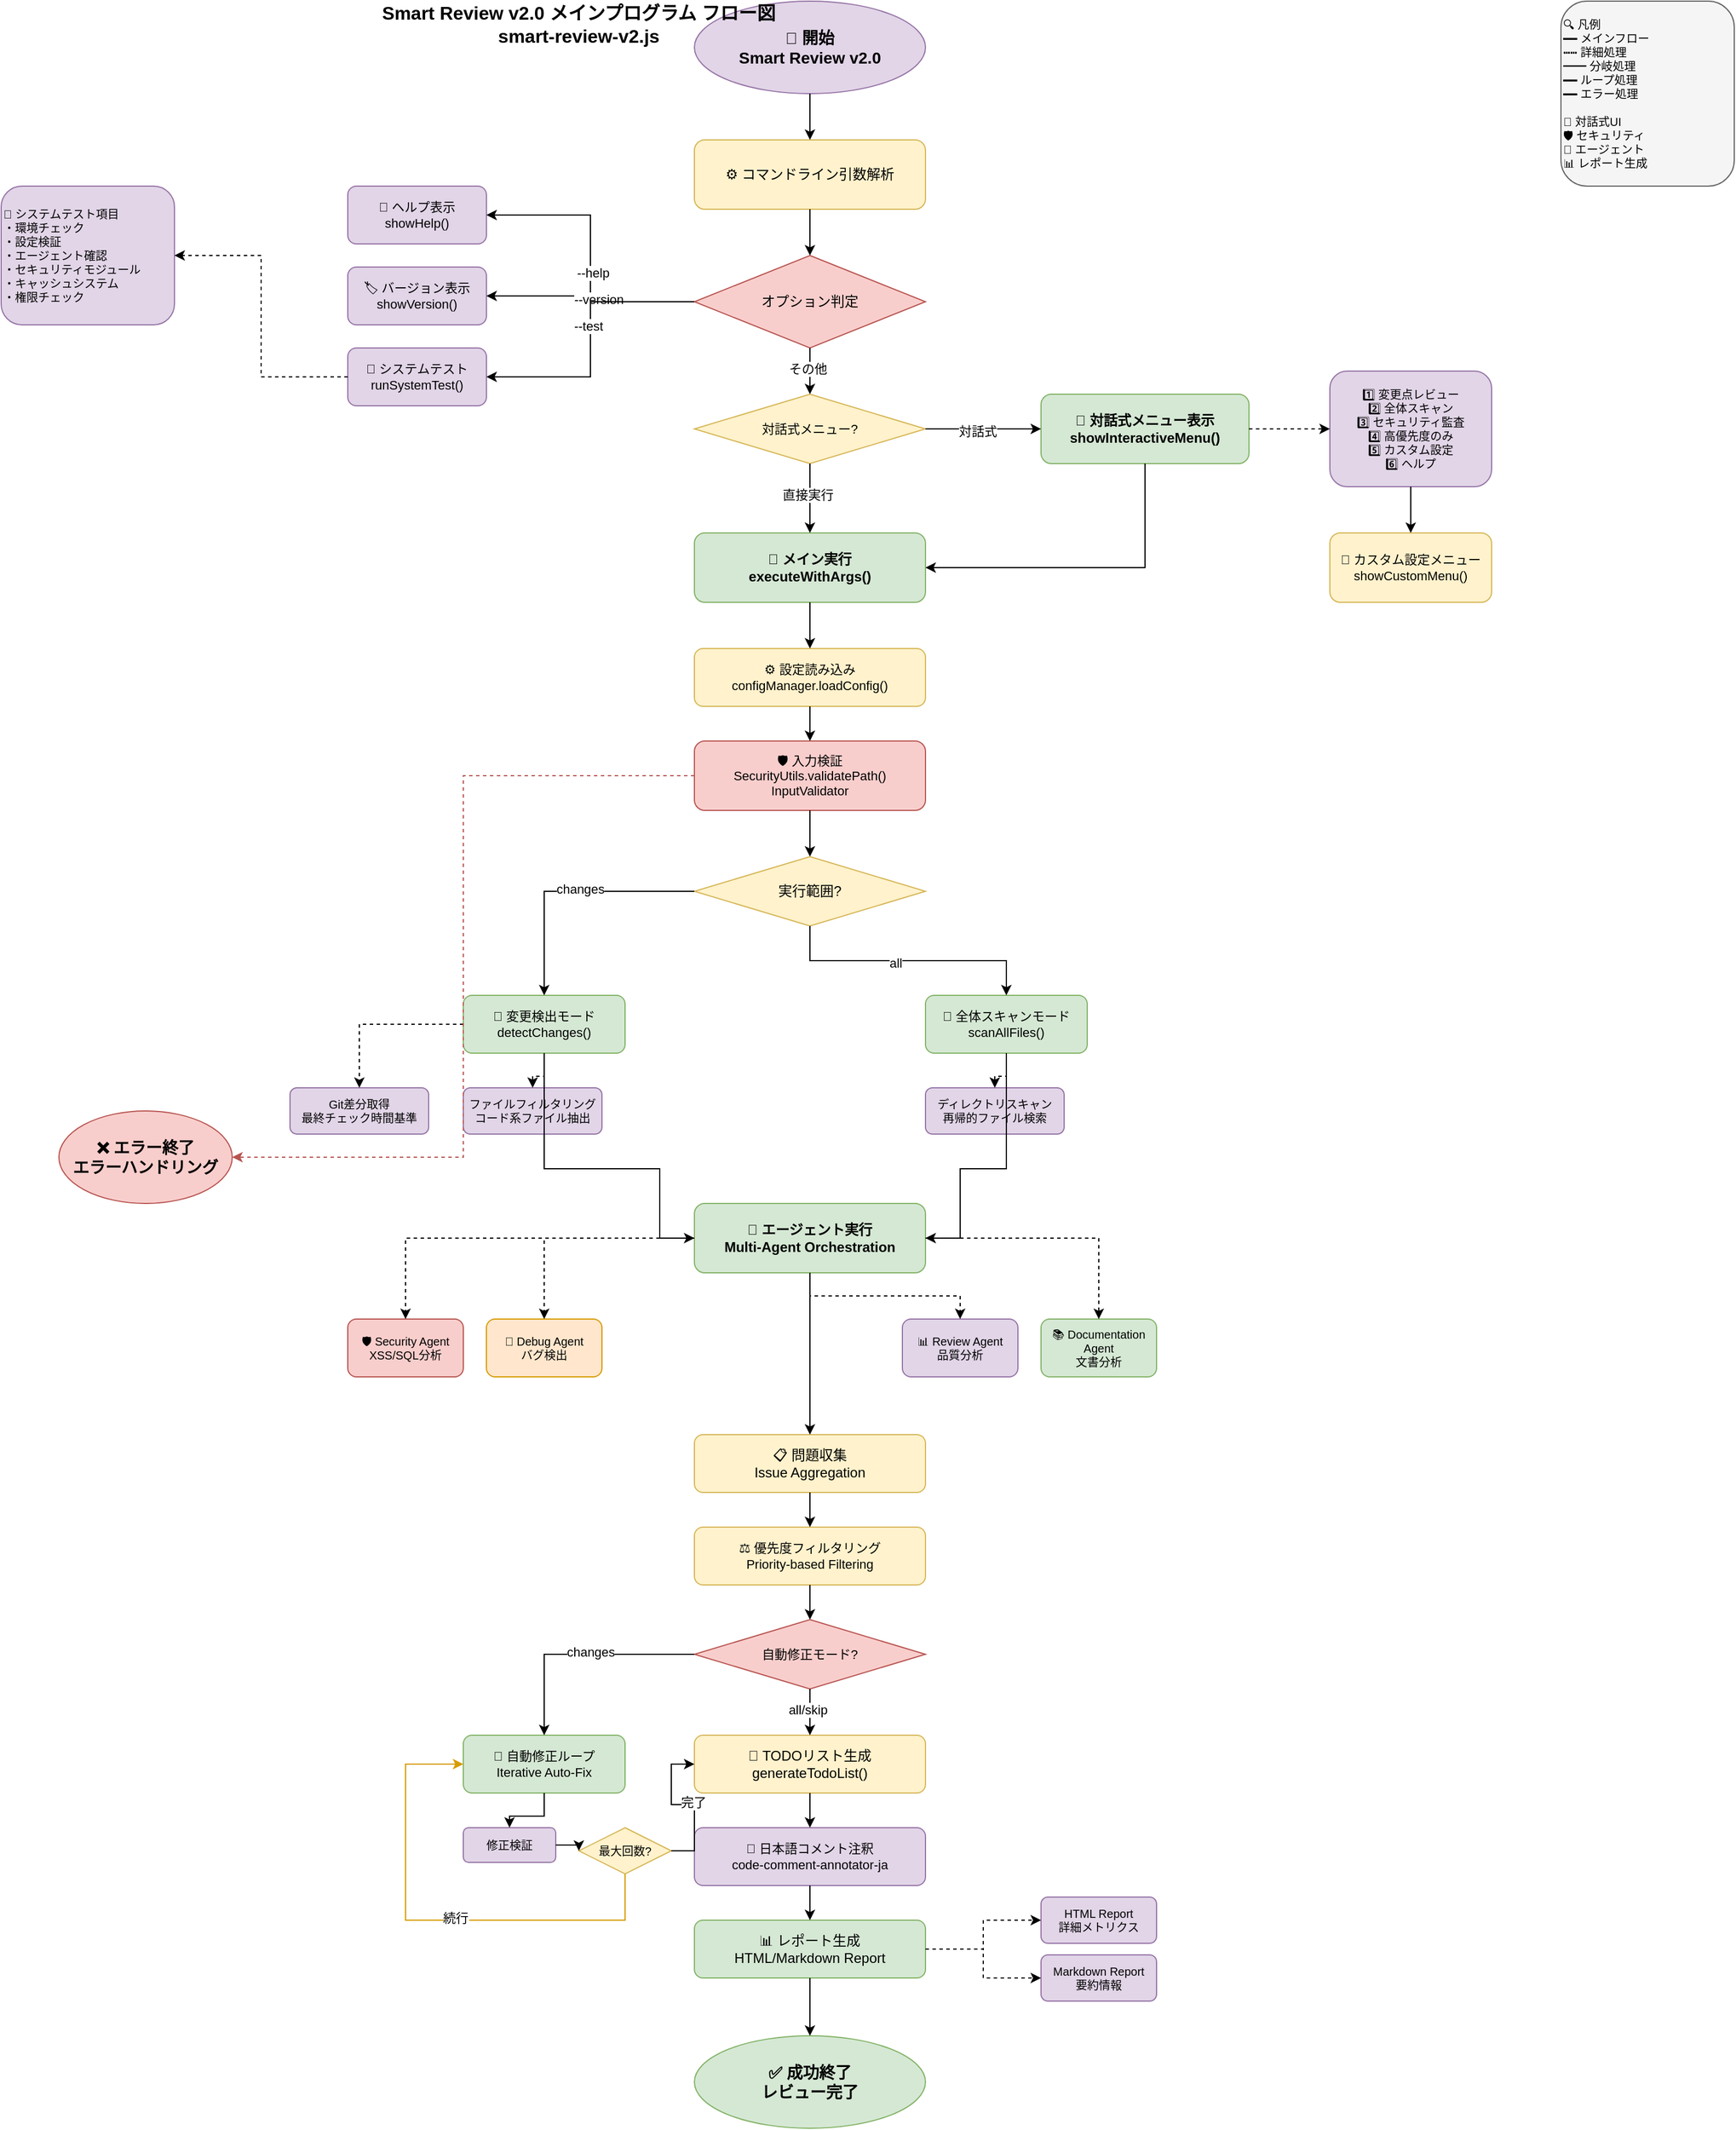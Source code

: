 <mxfile version="24.7.8" type="device">
  <diagram name="smart-review-v2-flow" id="smart-review-v2-flow">
    <mxGraphModel dx="1422" dy="754" grid="1" gridSize="10" guides="1" tooltips="1" connect="1" arrows="1" fold="1" page="1" pageScale="1" pageWidth="1654" pageHeight="2336" math="0" shadow="0">
      <root>
        <mxCell id="0" />
        <mxCell id="1" parent="0" />
        
        <!-- Start -->
        <mxCell id="start" value="🚀 開始&#xa;Smart Review v2.0" style="ellipse;whiteSpace=wrap;html=1;fillColor=#e1d5e7;strokeColor=#9673a6;fontSize=14;fontStyle=1;fontColor=#000000" vertex="1" parent="1">
          <mxGeometry x="650" y="40" width="200" height="80" as="geometry" />
        </mxCell>
        
        <!-- Command Line Parse -->
        <mxCell id="cmdparse" value="⚙️ コマンドライン引数解析" style="rounded=1;whiteSpace=wrap;html=1;fillColor=#fff2cc;strokeColor=#d6b656;fontSize=12;fontColor=#000000" vertex="1" parent="1">
          <mxGeometry x="650" y="160" width="200" height="60" as="geometry" />
        </mxCell>
        
        <!-- Option Check -->
        <mxCell id="optcheck" value="オプション判定" style="rhombus;whiteSpace=wrap;html=1;fillColor=#f8cecc;strokeColor=#b85450;fontSize=12;fontColor=#000000" vertex="1" parent="1">
          <mxGeometry x="650" y="260" width="200" height="80" as="geometry" />
        </mxCell>
        
        <!-- Help Option -->
        <mxCell id="help" value="📖 ヘルプ表示&#xa;showHelp()" style="rounded=1;whiteSpace=wrap;html=1;fillColor=#e1d5e7;strokeColor=#9673a6;fontSize=11;fontColor=#000000" vertex="1" parent="1">
          <mxGeometry x="350" y="200" width="120" height="50" as="geometry" />
        </mxCell>
        
        <!-- Version Option -->
        <mxCell id="version" value="🏷️ バージョン表示&#xa;showVersion()" style="rounded=1;whiteSpace=wrap;html=1;fillColor=#e1d5e7;strokeColor=#9673a6;fontSize=11;fontColor=#000000" vertex="1" parent="1">
          <mxGeometry x="350" y="270" width="120" height="50" as="geometry" />
        </mxCell>
        
        <!-- Test Option -->
        <mxCell id="test" value="🧪 システムテスト&#xa;runSystemTest()" style="rounded=1;whiteSpace=wrap;html=1;fillColor=#e1d5e7;strokeColor=#9673a6;fontSize=11;fontColor=#000000" vertex="1" parent="1">
          <mxGeometry x="350" y="340" width="120" height="50" as="geometry" />
        </mxCell>
        
        <!-- Interactive Menu Check -->
        <mxCell id="menucheck" value="対話式メニュー?" style="rhombus;whiteSpace=wrap;html=1;fillColor=#fff2cc;strokeColor=#d6b656;fontSize=11;fontColor=#000000" vertex="1" parent="1">
          <mxGeometry x="650" y="380" width="200" height="60" as="geometry" />
        </mxCell>
        
        <!-- Interactive Menu -->
        <mxCell id="interactive" value="🎯 対話式メニュー表示&#xa;showInteractiveMenu()" style="rounded=1;whiteSpace=wrap;html=1;fillColor=#d5e8d4;strokeColor=#82b366;fontSize=12;fontStyle=1;fontColor=#000000" vertex="1" parent="1">
          <mxGeometry x="950" y="380" width="180" height="60" as="geometry" />
        </mxCell>
        
        <!-- Menu Options -->
        <mxCell id="menuoptions" value="1️⃣ 変更点レビュー&#xa;2️⃣ 全体スキャン&#xa;3️⃣ セキュリティ監査&#xa;4️⃣ 高優先度のみ&#xa;5️⃣ カスタム設定&#xa;6️⃣ ヘルプ" style="rounded=1;whiteSpace=wrap;html=1;fillColor=#e1d5e7;strokeColor=#9673a6;fontSize=10;fontColor=#000000" vertex="1" parent="1">
          <mxGeometry x="1200" y="360" width="140" height="100" as="geometry" />
        </mxCell>
        
        <!-- Custom Menu -->
        <mxCell id="custommenu" value="🎯 カスタム設定メニュー&#xa;showCustomMenu()" style="rounded=1;whiteSpace=wrap;html=1;fillColor=#fff2cc;strokeColor=#d6b656;fontSize=11" vertex="1" parent="1">
          <mxGeometry x="1200" y="500" width="140" height="60" as="geometry" />
        </mxCell>
        
        <!-- Main Execution -->
        <mxCell id="mainexec" value="🔧 メイン実行&#xa;executeWithArgs()" style="rounded=1;whiteSpace=wrap;html=1;fillColor=#d5e8d4;strokeColor=#82b366;fontSize=12;fontStyle=1;fontColor=#000000" vertex="1" parent="1">
          <mxGeometry x="650" y="500" width="200" height="60" as="geometry" />
        </mxCell>
        
        <!-- Configuration Load -->
        <mxCell id="configload" value="⚙️ 設定読み込み&#xa;configManager.loadConfig()" style="rounded=1;whiteSpace=wrap;html=1;fillColor=#fff2cc;strokeColor=#d6b656;fontSize=11" vertex="1" parent="1">
          <mxGeometry x="650" y="600" width="200" height="50" as="geometry" />
        </mxCell>
        
        <!-- Input Validation -->
        <mxCell id="inputval" value="🛡️ 入力検証&#xa;SecurityUtils.validatePath()&#xa;InputValidator" style="rounded=1;whiteSpace=wrap;html=1;fillColor=#f8cecc;strokeColor=#b85450;fontSize=11;fontColor=#000000" vertex="1" parent="1">
          <mxGeometry x="650" y="680" width="200" height="60" as="geometry" />
        </mxCell>
        
        <!-- Scope Decision -->
        <mxCell id="scopecheck" value="実行範囲?" style="rhombus;whiteSpace=wrap;html=1;fillColor=#fff2cc;strokeColor=#d6b656;fontSize=12" vertex="1" parent="1">
          <mxGeometry x="650" y="780" width="200" height="60" as="geometry" />
        </mxCell>
        
        <!-- Changes Mode -->
        <mxCell id="changesmode" value="📝 変更検出モード&#xa;detectChanges()" style="rounded=1;whiteSpace=wrap;html=1;fillColor=#d5e8d4;strokeColor=#82b366;fontSize=11" vertex="1" parent="1">
          <mxGeometry x="450" y="900" width="140" height="50" as="geometry" />
        </mxCell>
        
        <!-- Git Diff -->
        <mxCell id="gitdiff" value="Git差分取得&#xa;最終チェック時間基準" style="rounded=1;whiteSpace=wrap;html=1;fillColor=#e1d5e7;strokeColor=#9673a6;fontSize=10;fontColor=#000000" vertex="1" parent="1">
          <mxGeometry x="300" y="980" width="120" height="40" as="geometry" />
        </mxCell>
        
        <!-- File Filter -->
        <mxCell id="filefilter" value="ファイルフィルタリング&#xa;コード系ファイル抽出" style="rounded=1;whiteSpace=wrap;html=1;fillColor=#e1d5e7;strokeColor=#9673a6;fontSize=10;fontColor=#000000" vertex="1" parent="1">
          <mxGeometry x="450" y="980" width="120" height="40" as="geometry" />
        </mxCell>
        
        <!-- All Mode -->
        <mxCell id="allmode" value="📂 全体スキャンモード&#xa;scanAllFiles()" style="rounded=1;whiteSpace=wrap;html=1;fillColor=#d5e8d4;strokeColor=#82b366;fontSize=11" vertex="1" parent="1">
          <mxGeometry x="850" y="900" width="140" height="50" as="geometry" />
        </mxCell>
        
        <!-- Directory Scan -->
        <mxCell id="dirscan" value="ディレクトリスキャン&#xa;再帰的ファイル検索" style="rounded=1;whiteSpace=wrap;html=1;fillColor=#e1d5e7;strokeColor=#9673a6;fontSize=10;fontColor=#000000" vertex="1" parent="1">
          <mxGeometry x="850" y="980" width="120" height="40" as="geometry" />
        </mxCell>
        
        <!-- Agent Execution -->
        <mxCell id="agentexec" value="🤖 エージェント実行&#xa;Multi-Agent Orchestration" style="rounded=1;whiteSpace=wrap;html=1;fillColor=#d5e8d4;strokeColor=#82b366;fontSize=12;fontStyle=1;fontColor=#000000" vertex="1" parent="1">
          <mxGeometry x="650" y="1080" width="200" height="60" as="geometry" />
        </mxCell>
        
        <!-- Agent Details -->
        <mxCell id="securityagent" value="🛡️ Security Agent&#xa;XSS/SQL分析" style="rounded=1;whiteSpace=wrap;html=1;fillColor=#f8cecc;strokeColor=#b85450;fontSize=10" vertex="1" parent="1">
          <mxGeometry x="350" y="1180" width="100" height="50" as="geometry" />
        </mxCell>
        
        <mxCell id="debugagent" value="🐛 Debug Agent&#xa;バグ検出" style="rounded=1;whiteSpace=wrap;html=1;fillColor=#ffe6cc;strokeColor=#d79b00;fontSize=10;fontColor=#000000" vertex="1" parent="1">
          <mxGeometry x="470" y="1180" width="100" height="50" as="geometry" />
        </mxCell>
        
        <mxCell id="reviewagent" value="📊 Review Agent&#xa;品質分析" style="rounded=1;whiteSpace=wrap;html=1;fillColor=#e1d5e7;strokeColor=#9673a6;fontSize=10;fontColor=#000000" vertex="1" parent="1">
          <mxGeometry x="830" y="1180" width="100" height="50" as="geometry" />
        </mxCell>
        
        <mxCell id="docagent" value="📚 Documentation Agent&#xa;文書分析" style="rounded=1;whiteSpace=wrap;html=1;fillColor=#d5e8d4;strokeColor=#82b366;fontSize=10" vertex="1" parent="1">
          <mxGeometry x="950" y="1180" width="100" height="50" as="geometry" />
        </mxCell>
        
        <!-- Issue Collection -->
        <mxCell id="issuecollect" value="📋 問題収集&#xa;Issue Aggregation" style="rounded=1;whiteSpace=wrap;html=1;fillColor=#fff2cc;strokeColor=#d6b656;fontSize=12;fontColor=#000000" vertex="1" parent="1">
          <mxGeometry x="650" y="1280" width="200" height="50" as="geometry" />
        </mxCell>
        
        <!-- Priority Filter -->
        <mxCell id="priorityfilter" value="⚖️ 優先度フィルタリング&#xa;Priority-based Filtering" style="rounded=1;whiteSpace=wrap;html=1;fillColor=#fff2cc;strokeColor=#d6b656;fontSize=11" vertex="1" parent="1">
          <mxGeometry x="650" y="1360" width="200" height="50" as="geometry" />
        </mxCell>
        
        <!-- Auto Fix Check -->
        <mxCell id="autofixcheck" value="自動修正モード?" style="rhombus;whiteSpace=wrap;html=1;fillColor=#f8cecc;strokeColor=#b85450;fontSize=11" vertex="1" parent="1">
          <mxGeometry x="650" y="1440" width="200" height="60" as="geometry" />
        </mxCell>
        
        <!-- Auto Fix Iterations -->
        <mxCell id="autofixloop" value="🔧 自動修正ループ&#xa;Iterative Auto-Fix" style="rounded=1;whiteSpace=wrap;html=1;fillColor=#d5e8d4;strokeColor=#82b366;fontSize=11" vertex="1" parent="1">
          <mxGeometry x="450" y="1540" width="140" height="50" as="geometry" />
        </mxCell>
        
        <!-- Fix Verification -->
        <mxCell id="fixverify" value="修正検証" style="rounded=1;whiteSpace=wrap;html=1;fillColor=#e1d5e7;strokeColor=#9673a6;fontSize=10;fontColor=#000000" vertex="1" parent="1">
          <mxGeometry x="450" y="1620" width="80" height="30" as="geometry" />
        </mxCell>
        
        <mxCell id="maxitercheck" value="最大回数?" style="rhombus;whiteSpace=wrap;html=1;fillColor=#fff2cc;strokeColor=#d6b656;fontSize=10;fontColor=#000000" vertex="1" parent="1">
          <mxGeometry x="550" y="1620" width="80" height="40" as="geometry" />
        </mxCell>
        
        <!-- TODO Generation -->
        <mxCell id="todogen" value="📝 TODOリスト生成&#xa;generateTodoList()" style="rounded=1;whiteSpace=wrap;html=1;fillColor=#fff2cc;strokeColor=#d6b656;fontSize=12;fontColor=#000000" vertex="1" parent="1">
          <mxGeometry x="650" y="1540" width="200" height="50" as="geometry" />
        </mxCell>
        
        <!-- Comment Annotation -->
        <mxCell id="comment" value="💬 日本語コメント注釈&#xa;code-comment-annotator-ja" style="rounded=1;whiteSpace=wrap;html=1;fillColor=#e1d5e7;strokeColor=#9673a6;fontSize=11;fontColor=#000000" vertex="1" parent="1">
          <mxGeometry x="650" y="1620" width="200" height="50" as="geometry" />
        </mxCell>
        
        <!-- Report Generation -->
        <mxCell id="reportgen" value="📊 レポート生成&#xa;HTML/Markdown Report" style="rounded=1;whiteSpace=wrap;html=1;fillColor=#d5e8d4;strokeColor=#82b366;fontSize=12" vertex="1" parent="1">
          <mxGeometry x="650" y="1700" width="200" height="50" as="geometry" />
        </mxCell>
        
        <!-- Report Details -->
        <mxCell id="htmlreport" value="HTML Report&#xa;詳細メトリクス" style="rounded=1;whiteSpace=wrap;html=1;fillColor=#e1d5e7;strokeColor=#9673a6;fontSize=10;fontColor=#000000" vertex="1" parent="1">
          <mxGeometry x="950" y="1680" width="100" height="40" as="geometry" />
        </mxCell>
        
        <mxCell id="mdreport" value="Markdown Report&#xa;要約情報" style="rounded=1;whiteSpace=wrap;html=1;fillColor=#e1d5e7;strokeColor=#9673a6;fontSize=10;fontColor=#000000" vertex="1" parent="1">
          <mxGeometry x="950" y="1730" width="100" height="40" as="geometry" />
        </mxCell>
        
        <!-- Success End -->
        <mxCell id="success" value="✅ 成功終了&#xa;レビュー完了" style="ellipse;whiteSpace=wrap;html=1;fillColor=#d5e8d4;strokeColor=#82b366;fontSize=14;fontStyle=1;fontColor=#000000" vertex="1" parent="1">
          <mxGeometry x="650" y="1800" width="200" height="80" as="geometry" />
        </mxCell>
        
        <!-- Error End -->
        <mxCell id="error" value="❌ エラー終了&#xa;エラーハンドリング" style="ellipse;whiteSpace=wrap;html=1;fillColor=#f8cecc;strokeColor=#b85450;fontSize=14;fontStyle=1;fontColor=#000000" vertex="1" parent="1">
          <mxGeometry x="100" y="1000" width="150" height="80" as="geometry" />
        </mxCell>
        
        <!-- System Test Details -->
        <mxCell id="testdetails" value="🧪 システムテスト項目&#xa;・環境チェック&#xa;・設定検証&#xa;・エージェント確認&#xa;・セキュリティモジュール&#xa;・キャッシュシステム&#xa;・権限チェック" style="rounded=1;whiteSpace=wrap;html=1;fillColor=#e1d5e7;strokeColor=#9673a6;fontSize=10;align=left;" vertex="1" parent="1">
          <mxGeometry x="50" y="200" width="150" height="120" as="geometry" />
        </mxCell>
        
        <!-- Main Flow Arrows -->
        <mxCell id="arrow1" style="edgeStyle=orthogonalEdgeStyle;rounded=0;orthogonalLoop=1;jettySize=auto;html=1;entryX=0.5;entryY=0;entryDx=0;entryDy=0;" edge="1" parent="1" source="start" target="cmdparse">
          <mxGeometry relative="1" as="geometry" />
        </mxCell>
        
        <mxCell id="arrow2" style="edgeStyle=orthogonalEdgeStyle;rounded=0;orthogonalLoop=1;jettySize=auto;html=1;entryX=0.5;entryY=0;entryDx=0;entryDy=0;" edge="1" parent="1" source="cmdparse" target="optcheck">
          <mxGeometry relative="1" as="geometry" />
        </mxCell>
        
        <!-- Option Branches -->
        <mxCell id="arrow3" style="edgeStyle=orthogonalEdgeStyle;rounded=0;orthogonalLoop=1;jettySize=auto;html=1;entryX=1;entryY=0.5;entryDx=0;entryDy=0;" edge="1" parent="1" source="optcheck" target="help">
          <mxGeometry relative="1" as="geometry" />
        </mxCell>
        <mxCell id="arrow3label" value="--help" style="edgeLabel;html=1;align=center;verticalAlign=middle;resizable=0;points=[];fontColor=#000000;" vertex="1" connectable="0" parent="arrow3">
          <mxGeometry x="-0.1" y="-2" relative="1" as="geometry">
            <mxPoint as="offset" />
          </mxGeometry>
        </mxCell>
        
        <mxCell id="arrow4" style="edgeStyle=orthogonalEdgeStyle;rounded=0;orthogonalLoop=1;jettySize=auto;html=1;entryX=1;entryY=0.5;entryDx=0;entryDy=0;" edge="1" parent="1" source="optcheck" target="version">
          <mxGeometry relative="1" as="geometry" />
        </mxCell>
        <mxCell id="arrow4label" value="--version" style="edgeLabel;html=1;align=center;verticalAlign=middle;resizable=0;points=[];fontColor=#000000;" vertex="1" connectable="0" parent="arrow4">
          <mxGeometry x="-0.1" y="-2" relative="1" as="geometry">
            <mxPoint as="offset" />
          </mxGeometry>
        </mxCell>
        
        <mxCell id="arrow5" style="edgeStyle=orthogonalEdgeStyle;rounded=0;orthogonalLoop=1;jettySize=auto;html=1;entryX=1;entryY=0.5;entryDx=0;entryDy=0;" edge="1" parent="1" source="optcheck" target="test">
          <mxGeometry relative="1" as="geometry" />
        </mxCell>
        <mxCell id="arrow5label" value="--test" style="edgeLabel;html=1;align=center;verticalAlign=middle;resizable=0;points=[];fontColor=#000000;" vertex="1" connectable="0" parent="arrow5">
          <mxGeometry x="-0.1" y="-2" relative="1" as="geometry">
            <mxPoint as="offset" />
          </mxGeometry>
        </mxCell>
        
        <mxCell id="arrow6" style="edgeStyle=orthogonalEdgeStyle;rounded=0;orthogonalLoop=1;jettySize=auto;html=1;entryX=0.5;entryY=0;entryDx=0;entryDy=0;" edge="1" parent="1" source="optcheck" target="menucheck">
          <mxGeometry relative="1" as="geometry" />
        </mxCell>
        <mxCell id="arrow6label" value="その他" style="edgeLabel;html=1;align=center;verticalAlign=middle;resizable=0;points=[];fontColor=#000000;" vertex="1" connectable="0" parent="arrow6">
          <mxGeometry x="-0.1" y="-2" relative="1" as="geometry">
            <mxPoint as="offset" />
          </mxGeometry>
        </mxCell>
        
        <!-- Menu Flow -->
        <mxCell id="arrow7" style="edgeStyle=orthogonalEdgeStyle;rounded=0;orthogonalLoop=1;jettySize=auto;html=1;entryX=0;entryY=0.5;entryDx=0;entryDy=0;" edge="1" parent="1" source="menucheck" target="interactive">
          <mxGeometry relative="1" as="geometry" />
        </mxCell>
        <mxCell id="arrow7label" value="対話式" style="edgeLabel;html=1;align=center;verticalAlign=middle;resizable=0;points=[];fontColor=#000000;" vertex="1" connectable="0" parent="arrow7">
          <mxGeometry x="-0.1" y="-2" relative="1" as="geometry">
            <mxPoint as="offset" />
          </mxGeometry>
        </mxCell>
        
        <mxCell id="arrow8" style="edgeStyle=orthogonalEdgeStyle;rounded=0;orthogonalLoop=1;jettySize=auto;html=1;entryX=0.5;entryY=0;entryDx=0;entryDy=0;" edge="1" parent="1" source="menucheck" target="mainexec">
          <mxGeometry relative="1" as="geometry" />
        </mxCell>
        <mxCell id="arrow8label" value="直接実行" style="edgeLabel;html=1;align=center;verticalAlign=middle;resizable=0;points=[];fontColor=#000000;" vertex="1" connectable="0" parent="arrow8">
          <mxGeometry x="-0.1" y="-2" relative="1" as="geometry">
            <mxPoint as="offset" />
          </mxGeometry>
        </mxCell>
        
        <!-- Interactive Menu Details -->
        <mxCell id="arrow9" style="edgeStyle=orthogonalEdgeStyle;rounded=0;orthogonalLoop=1;jettySize=auto;html=1;entryX=0;entryY=0.5;entryDx=0;entryDy=0;dashed=1;" edge="1" parent="1" source="interactive" target="menuoptions">
          <mxGeometry relative="1" as="geometry" />
        </mxCell>
        
        <mxCell id="arrow10" style="edgeStyle=orthogonalEdgeStyle;rounded=0;orthogonalLoop=1;jettySize=auto;html=1;entryX=0.5;entryY=0;entryDx=0;entryDy=0;" edge="1" parent="1" source="menuoptions" target="custommenu">
          <mxGeometry relative="1" as="geometry" />
        </mxCell>
        
        <mxCell id="arrow11" style="edgeStyle=orthogonalEdgeStyle;rounded=0;orthogonalLoop=1;jettySize=auto;html=1;entryX=1;entryY=0.5;entryDx=0;entryDy=0;" edge="1" parent="1" source="interactive" target="mainexec">
          <mxGeometry relative="1" as="geometry">
            <Array as="points">
              <mxPoint x="1040" y="530" />
            </Array>
          </mxGeometry>
        </mxCell>
        
        <!-- Main Execution Flow -->
        <mxCell id="arrow12" style="edgeStyle=orthogonalEdgeStyle;rounded=0;orthogonalLoop=1;jettySize=auto;html=1;entryX=0.5;entryY=0;entryDx=0;entryDy=0;" edge="1" parent="1" source="mainexec" target="configload">
          <mxGeometry relative="1" as="geometry" />
        </mxCell>
        
        <mxCell id="arrow13" style="edgeStyle=orthogonalEdgeStyle;rounded=0;orthogonalLoop=1;jettySize=auto;html=1;entryX=0.5;entryY=0;entryDx=0;entryDy=0;" edge="1" parent="1" source="configload" target="inputval">
          <mxGeometry relative="1" as="geometry" />
        </mxCell>
        
        <mxCell id="arrow14" style="edgeStyle=orthogonalEdgeStyle;rounded=0;orthogonalLoop=1;jettySize=auto;html=1;entryX=0.5;entryY=0;entryDx=0;entryDy=0;" edge="1" parent="1" source="inputval" target="scopecheck">
          <mxGeometry relative="1" as="geometry" />
        </mxCell>
        
        <!-- Scope Branches -->
        <mxCell id="arrow15" style="edgeStyle=orthogonalEdgeStyle;rounded=0;orthogonalLoop=1;jettySize=auto;html=1;entryX=0.5;entryY=0;entryDx=0;entryDy=0;" edge="1" parent="1" source="scopecheck" target="changesmode">
          <mxGeometry relative="1" as="geometry" />
        </mxCell>
        <mxCell id="arrow15label" value="changes" style="edgeLabel;html=1;align=center;verticalAlign=middle;resizable=0;points=[];fontColor=#000000;" vertex="1" connectable="0" parent="arrow15">
          <mxGeometry x="-0.1" y="-2" relative="1" as="geometry">
            <mxPoint as="offset" />
          </mxGeometry>
        </mxCell>
        
        <mxCell id="arrow16" style="edgeStyle=orthogonalEdgeStyle;rounded=0;orthogonalLoop=1;jettySize=auto;html=1;entryX=0.5;entryY=0;entryDx=0;entryDy=0;" edge="1" parent="1" source="scopecheck" target="allmode">
          <mxGeometry relative="1" as="geometry" />
        </mxCell>
        <mxCell id="arrow16label" value="all" style="edgeLabel;html=1;align=center;verticalAlign=middle;resizable=0;points=[];fontColor=#000000;" vertex="1" connectable="0" parent="arrow16">
          <mxGeometry x="-0.1" y="-2" relative="1" as="geometry">
            <mxPoint as="offset" />
          </mxGeometry>
        </mxCell>
        
        <!-- Changes Mode Details -->
        <mxCell id="arrow17" style="edgeStyle=orthogonalEdgeStyle;rounded=0;orthogonalLoop=1;jettySize=auto;html=1;entryX=0.5;entryY=0;entryDx=0;entryDy=0;dashed=1;" edge="1" parent="1" source="changesmode" target="gitdiff">
          <mxGeometry relative="1" as="geometry" />
        </mxCell>
        
        <mxCell id="arrow18" style="edgeStyle=orthogonalEdgeStyle;rounded=0;orthogonalLoop=1;jettySize=auto;html=1;entryX=0.5;entryY=0;entryDx=0;entryDy=0;dashed=1;" edge="1" parent="1" source="changesmode" target="filefilter">
          <mxGeometry relative="1" as="geometry" />
        </mxCell>
        
        <!-- All Mode Details -->
        <mxCell id="arrow19" style="edgeStyle=orthogonalEdgeStyle;rounded=0;orthogonalLoop=1;jettySize=auto;html=1;entryX=0.5;entryY=0;entryDx=0;entryDy=0;dashed=1;" edge="1" parent="1" source="allmode" target="dirscan">
          <mxGeometry relative="1" as="geometry" />
        </mxCell>
        
        <!-- Converge to Agent Execution -->
        <mxCell id="arrow20" style="edgeStyle=orthogonalEdgeStyle;rounded=0;orthogonalLoop=1;jettySize=auto;html=1;entryX=0;entryY=0.5;entryDx=0;entryDy=0;" edge="1" parent="1" source="changesmode" target="agentexec">
          <mxGeometry relative="1" as="geometry">
            <Array as="points">
              <mxPoint x="520" y="1050" />
              <mxPoint x="620" y="1050" />
              <mxPoint x="620" y="1110" />
            </Array>
          </mxGeometry>
        </mxCell>
        
        <mxCell id="arrow21" style="edgeStyle=orthogonalEdgeStyle;rounded=0;orthogonalLoop=1;jettySize=auto;html=1;entryX=1;entryY=0.5;entryDx=0;entryDy=0;" edge="1" parent="1" source="allmode" target="agentexec">
          <mxGeometry relative="1" as="geometry">
            <Array as="points">
              <mxPoint x="920" y="1050" />
              <mxPoint x="880" y="1050" />
              <mxPoint x="880" y="1110" />
            </Array>
          </mxGeometry>
        </mxCell>
        
        <!-- Agent Details -->
        <mxCell id="arrow22" style="edgeStyle=orthogonalEdgeStyle;rounded=0;orthogonalLoop=1;jettySize=auto;html=1;entryX=0.5;entryY=0;entryDx=0;entryDy=0;dashed=1;" edge="1" parent="1" source="agentexec" target="securityagent">
          <mxGeometry relative="1" as="geometry" />
        </mxCell>
        
        <mxCell id="arrow23" style="edgeStyle=orthogonalEdgeStyle;rounded=0;orthogonalLoop=1;jettySize=auto;html=1;entryX=0.5;entryY=0;entryDx=0;entryDy=0;dashed=1;" edge="1" parent="1" source="agentexec" target="debugagent">
          <mxGeometry relative="1" as="geometry" />
        </mxCell>
        
        <mxCell id="arrow24" style="edgeStyle=orthogonalEdgeStyle;rounded=0;orthogonalLoop=1;jettySize=auto;html=1;entryX=0.5;entryY=0;entryDx=0;entryDy=0;dashed=1;" edge="1" parent="1" source="agentexec" target="reviewagent">
          <mxGeometry relative="1" as="geometry" />
        </mxCell>
        
        <mxCell id="arrow25" style="edgeStyle=orthogonalEdgeStyle;rounded=0;orthogonalLoop=1;jettySize=auto;html=1;entryX=0.5;entryY=0;entryDx=0;entryDy=0;dashed=1;" edge="1" parent="1" source="agentexec" target="docagent">
          <mxGeometry relative="1" as="geometry" />
        </mxCell>
        
        <!-- Post-Agent Processing -->
        <mxCell id="arrow26" style="edgeStyle=orthogonalEdgeStyle;rounded=0;orthogonalLoop=1;jettySize=auto;html=1;entryX=0.5;entryY=0;entryDx=0;entryDy=0;" edge="1" parent="1" source="agentexec" target="issuecollect">
          <mxGeometry relative="1" as="geometry" />
        </mxCell>
        
        <mxCell id="arrow27" style="edgeStyle=orthogonalEdgeStyle;rounded=0;orthogonalLoop=1;jettySize=auto;html=1;entryX=0.5;entryY=0;entryDx=0;entryDy=0;" edge="1" parent="1" source="issuecollect" target="priorityfilter">
          <mxGeometry relative="1" as="geometry" />
        </mxCell>
        
        <mxCell id="arrow28" style="edgeStyle=orthogonalEdgeStyle;rounded=0;orthogonalLoop=1;jettySize=auto;html=1;entryX=0.5;entryY=0;entryDx=0;entryDy=0;" edge="1" parent="1" source="priorityfilter" target="autofixcheck">
          <mxGeometry relative="1" as="geometry" />
        </mxCell>
        
        <!-- Auto Fix Branch -->
        <mxCell id="arrow29" style="edgeStyle=orthogonalEdgeStyle;rounded=0;orthogonalLoop=1;jettySize=auto;html=1;entryX=0.5;entryY=0;entryDx=0;entryDy=0;" edge="1" parent="1" source="autofixcheck" target="autofixloop">
          <mxGeometry relative="1" as="geometry" />
        </mxCell>
        <mxCell id="arrow29label" value="changes" style="edgeLabel;html=1;align=center;verticalAlign=middle;resizable=0;points=[];fontColor=#000000;" vertex="1" connectable="0" parent="arrow29">
          <mxGeometry x="-0.1" y="-2" relative="1" as="geometry">
            <mxPoint as="offset" />
          </mxGeometry>
        </mxCell>
        
        <mxCell id="arrow30" style="edgeStyle=orthogonalEdgeStyle;rounded=0;orthogonalLoop=1;jettySize=auto;html=1;entryX=0.5;entryY=0;entryDx=0;entryDy=0;" edge="1" parent="1" source="autofixcheck" target="todogen">
          <mxGeometry relative="1" as="geometry" />
        </mxCell>
        <mxCell id="arrow30label" value="all/skip" style="edgeLabel;html=1;align=center;verticalAlign=middle;resizable=0;points=[];fontColor=#000000;" vertex="1" connectable="0" parent="arrow30">
          <mxGeometry x="-0.1" y="-2" relative="1" as="geometry">
            <mxPoint as="offset" />
          </mxGeometry>
        </mxCell>
        
        <!-- Auto Fix Loop -->
        <mxCell id="arrow31" style="edgeStyle=orthogonalEdgeStyle;rounded=0;orthogonalLoop=1;jettySize=auto;html=1;entryX=0.5;entryY=0;entryDx=0;entryDy=0;" edge="1" parent="1" source="autofixloop" target="fixverify">
          <mxGeometry relative="1" as="geometry" />
        </mxCell>
        
        <mxCell id="arrow32" style="edgeStyle=orthogonalEdgeStyle;rounded=0;orthogonalLoop=1;jettySize=auto;html=1;entryX=0;entryY=0.5;entryDx=0;entryDy=0;" edge="1" parent="1" source="fixverify" target="maxitercheck">
          <mxGeometry relative="1" as="geometry" />
        </mxCell>
        
        <mxCell id="arrow33" style="edgeStyle=orthogonalEdgeStyle;rounded=0;orthogonalLoop=1;jettySize=auto;html=1;entryX=0;entryY=0.5;entryDx=0;entryDy=0;strokeColor=#d79b00;" edge="1" parent="1" source="maxitercheck" target="autofixloop">
          <mxGeometry relative="1" as="geometry">
            <Array as="points">
              <mxPoint x="590" y="1700" />
              <mxPoint x="400" y="1700" />
              <mxPoint x="400" y="1565" />
            </Array>
          </mxGeometry>
        </mxCell>
        <mxCell id="arrow33label" value="続行" style="edgeLabel;html=1;align=center;verticalAlign=middle;resizable=0;points=[];fontColor=#000000;" vertex="1" connectable="0" parent="arrow33">
          <mxGeometry x="-0.1" y="-2" relative="1" as="geometry">
            <mxPoint as="offset" />
          </mxGeometry>
        </mxCell>
        
        <mxCell id="arrow34" style="edgeStyle=orthogonalEdgeStyle;rounded=0;orthogonalLoop=1;jettySize=auto;html=1;entryX=0;entryY=0.5;entryDx=0;entryDy=0;" edge="1" parent="1" source="maxitercheck" target="todogen">
          <mxGeometry relative="1" as="geometry" />
        </mxCell>
        <mxCell id="arrow34label" value="完了" style="edgeLabel;html=1;align=center;verticalAlign=middle;resizable=0;points=[];fontColor=#000000;" vertex="1" connectable="0" parent="arrow34">
          <mxGeometry x="-0.1" y="-2" relative="1" as="geometry">
            <mxPoint as="offset" />
          </mxGeometry>
        </mxCell>
        
        <!-- Final Steps -->
        <mxCell id="arrow35" style="edgeStyle=orthogonalEdgeStyle;rounded=0;orthogonalLoop=1;jettySize=auto;html=1;entryX=0.5;entryY=0;entryDx=0;entryDy=0;" edge="1" parent="1" source="todogen" target="comment">
          <mxGeometry relative="1" as="geometry" />
        </mxCell>
        
        <mxCell id="arrow36" style="edgeStyle=orthogonalEdgeStyle;rounded=0;orthogonalLoop=1;jettySize=auto;html=1;entryX=0.5;entryY=0;entryDx=0;entryDy=0;" edge="1" parent="1" source="comment" target="reportgen">
          <mxGeometry relative="1" as="geometry" />
        </mxCell>
        
        <!-- Report Details -->
        <mxCell id="arrow37" style="edgeStyle=orthogonalEdgeStyle;rounded=0;orthogonalLoop=1;jettySize=auto;html=1;entryX=0;entryY=0.5;entryDx=0;entryDy=0;dashed=1;" edge="1" parent="1" source="reportgen" target="htmlreport">
          <mxGeometry relative="1" as="geometry" />
        </mxCell>
        
        <mxCell id="arrow38" style="edgeStyle=orthogonalEdgeStyle;rounded=0;orthogonalLoop=1;jettySize=auto;html=1;entryX=0;entryY=0.5;entryDx=0;entryDy=0;dashed=1;" edge="1" parent="1" source="reportgen" target="mdreport">
          <mxGeometry relative="1" as="geometry" />
        </mxCell>
        
        <mxCell id="arrow39" style="edgeStyle=orthogonalEdgeStyle;rounded=0;orthogonalLoop=1;jettySize=auto;html=1;entryX=0.5;entryY=0;entryDx=0;entryDy=0;" edge="1" parent="1" source="reportgen" target="success">
          <mxGeometry relative="1" as="geometry" />
        </mxCell>
        
        <!-- Error Flows -->
        <mxCell id="arrow40" style="edgeStyle=orthogonalEdgeStyle;rounded=0;orthogonalLoop=1;jettySize=auto;html=1;entryX=1;entryY=0.5;entryDx=0;entryDy=0;strokeColor=#b85450;dashed=1;" edge="1" parent="1" source="inputval" target="error">
          <mxGeometry relative="1" as="geometry" />
        </mxCell>
        
        <!-- Test Details Arrow -->
        <mxCell id="arrow41" style="edgeStyle=orthogonalEdgeStyle;rounded=0;orthogonalLoop=1;jettySize=auto;html=1;entryX=1;entryY=0.5;entryDx=0;entryDy=0;dashed=1;" edge="1" parent="1" source="test" target="testdetails">
          <mxGeometry relative="1" as="geometry" />
        </mxCell>
        
        <!-- Title -->
        <mxCell id="title" value="Smart Review v2.0 メインプログラム フロー図&#xa;smart-review-v2.js" style="text;html=1;align=center;verticalAlign=middle;whiteSpace=wrap;fontSize=16;fontStyle=1;fontColor=#000000;" vertex="1" parent="1">
          <mxGeometry x="350" y="40" width="400" height="40" as="geometry" />
        </mxCell>
        
        <!-- Legend -->
        <mxCell id="legend" value="🔍 凡例&#xa;━━ メインフロー&#xa;┅┅ 詳細処理&#xa;━━ 分岐処理&#xa;━━ ループ処理&#xa;━━ エラー処理&#xa;&#xa;🎯 対話式UI&#xa;🛡️ セキュリティ&#xa;🤖 エージェント&#xa;📊 レポート生成" style="rounded=1;whiteSpace=wrap;html=1;fillColor=#f5f5f5;strokeColor=#666666;fontSize=10;align=left;fontColor=#000000;" vertex="1" parent="1">
          <mxGeometry x="1400" y="40" width="150" height="160" as="geometry" />
        </mxCell>
        
      </root>
    </mxGraphModel>
  </diagram>
</mxfile>